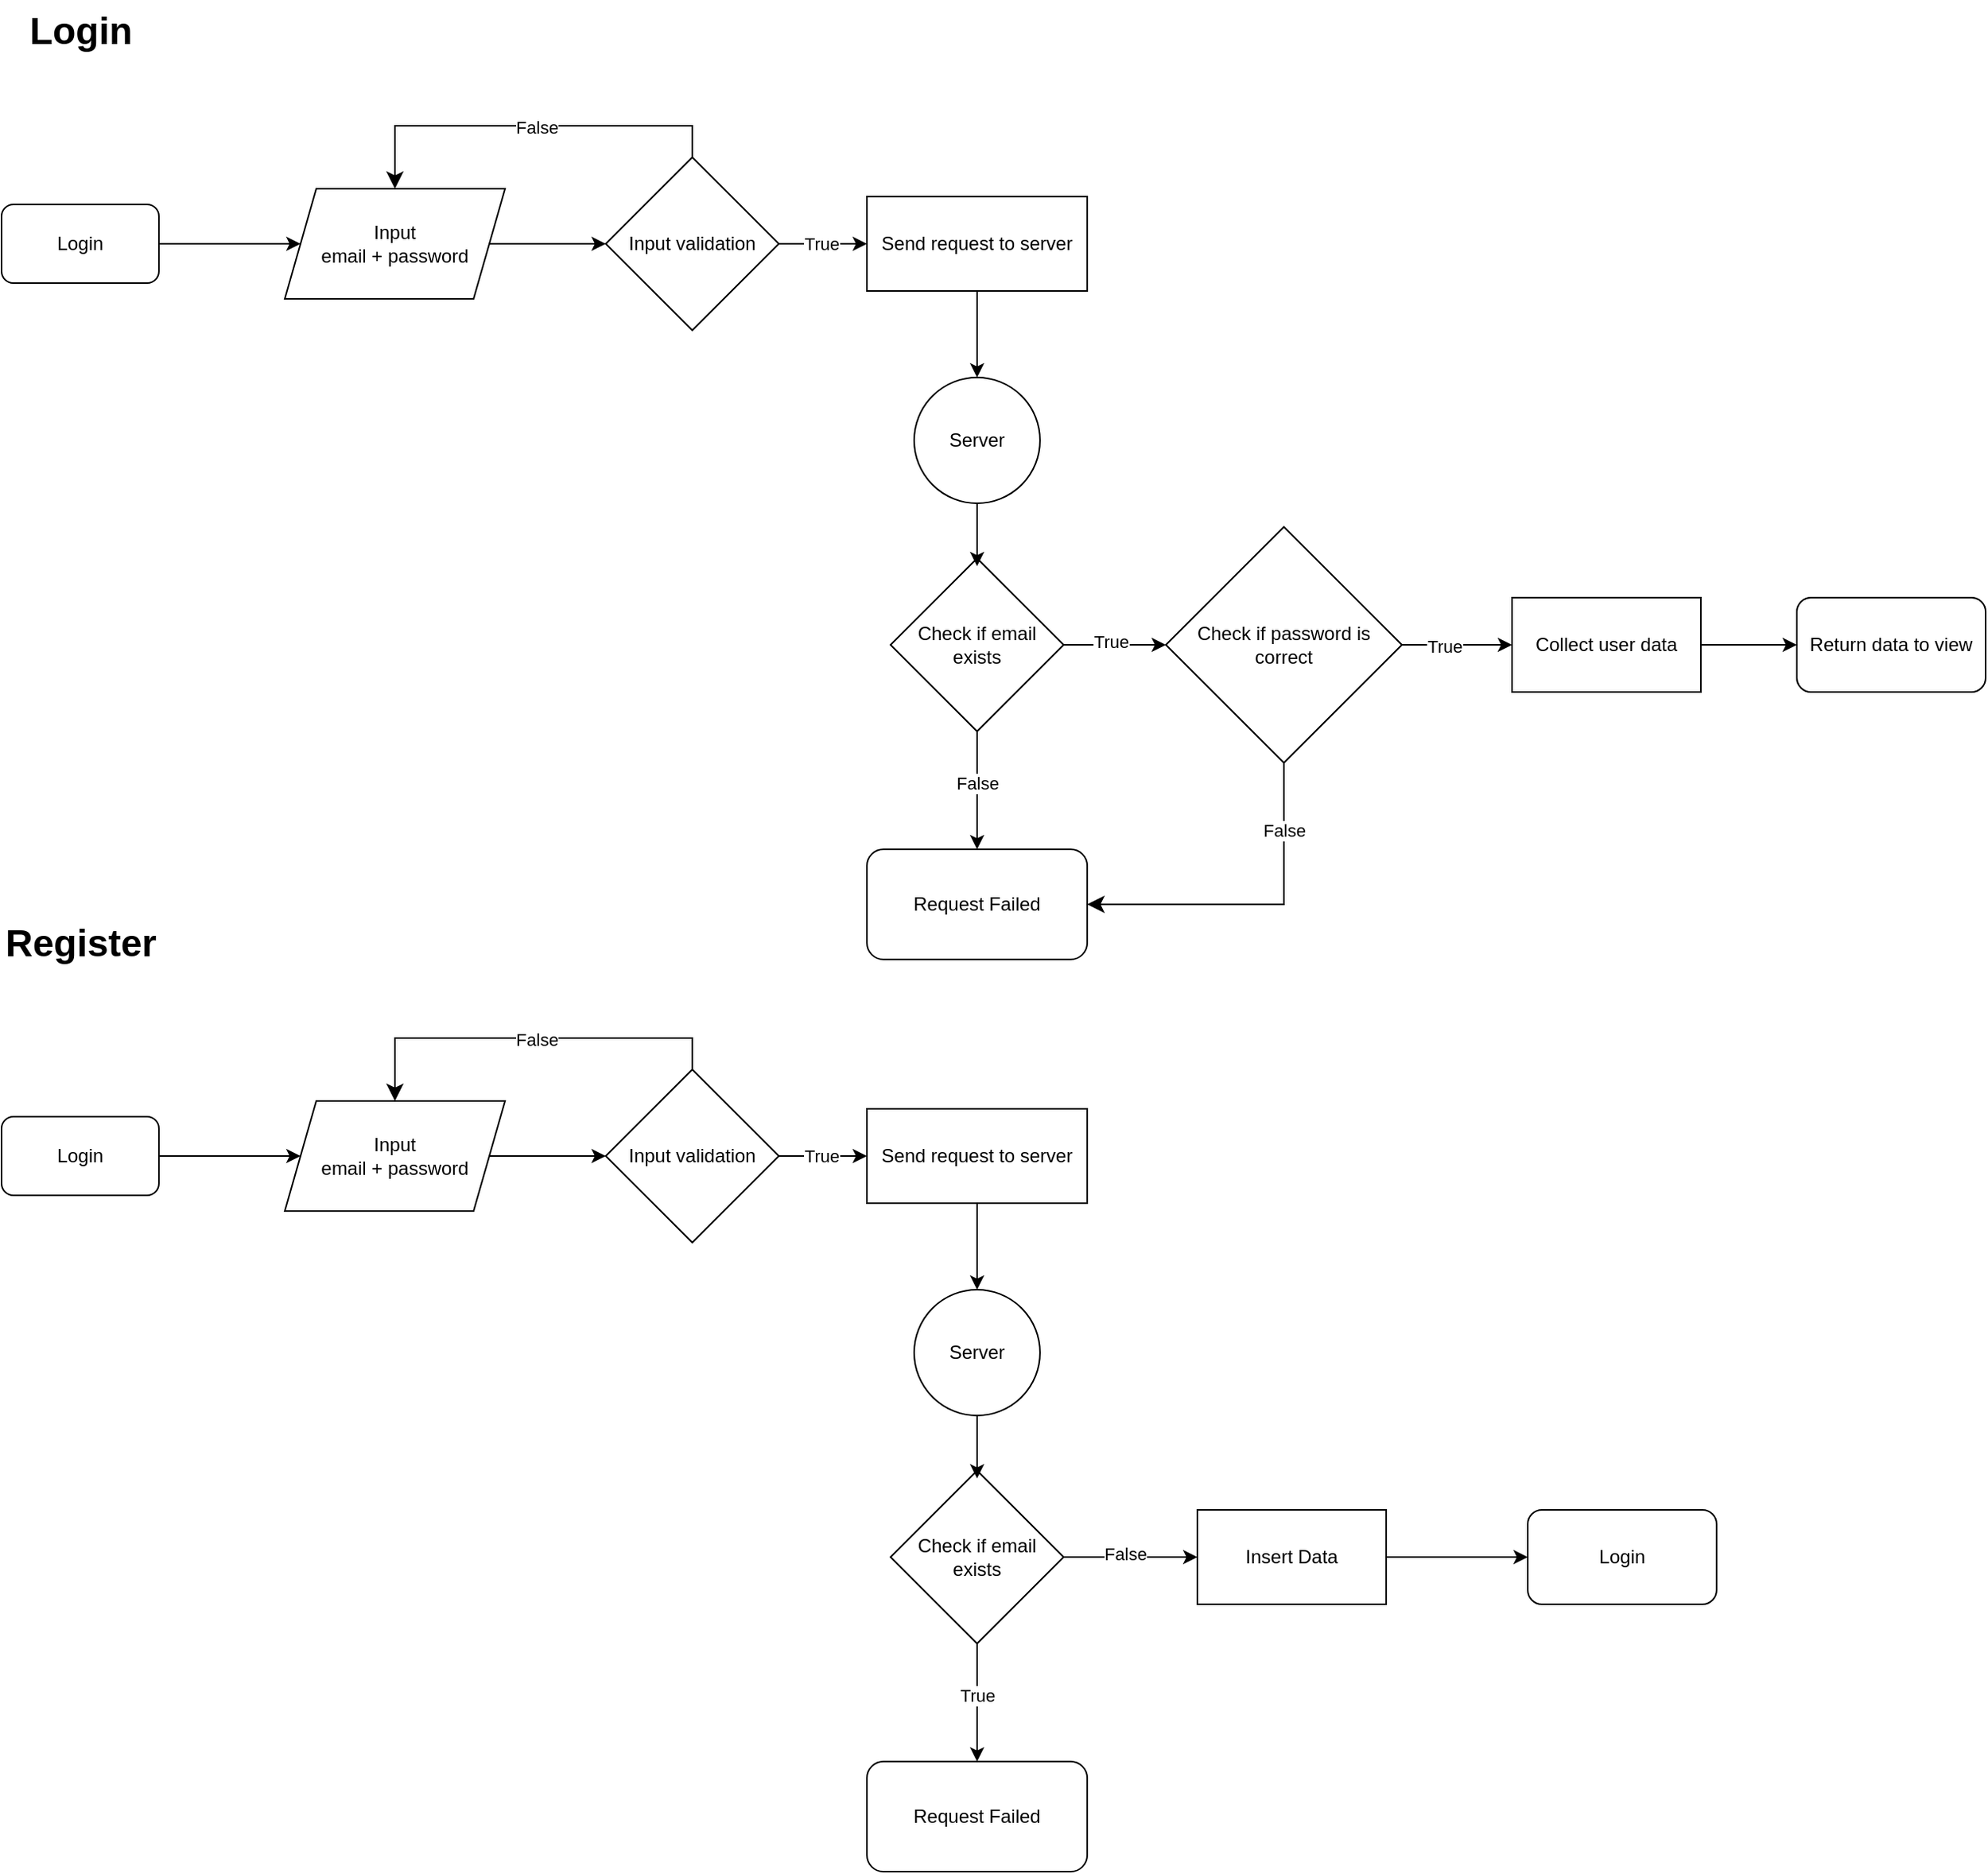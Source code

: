 <mxfile version="24.2.5" type="github">
  <diagram id="C5RBs43oDa-KdzZeNtuy" name="Page-1">
    <mxGraphModel dx="3585" dy="1865" grid="1" gridSize="10" guides="1" tooltips="1" connect="1" arrows="1" fold="1" page="1" pageScale="1" pageWidth="827" pageHeight="1169" math="0" shadow="0">
      <root>
        <mxCell id="WIyWlLk6GJQsqaUBKTNV-0" />
        <mxCell id="WIyWlLk6GJQsqaUBKTNV-1" parent="WIyWlLk6GJQsqaUBKTNV-0" />
        <mxCell id="A24m6i5xfwQfIowmh52k-1" value="Login" style="rounded=1;whiteSpace=wrap;html=1;" vertex="1" parent="WIyWlLk6GJQsqaUBKTNV-1">
          <mxGeometry x="40" y="250" width="100" height="50" as="geometry" />
        </mxCell>
        <mxCell id="A24m6i5xfwQfIowmh52k-2" value="Input&lt;div&gt;email + password&lt;/div&gt;" style="shape=parallelogram;perimeter=parallelogramPerimeter;whiteSpace=wrap;html=1;fixedSize=1;" vertex="1" parent="WIyWlLk6GJQsqaUBKTNV-1">
          <mxGeometry x="220" y="240" width="140" height="70" as="geometry" />
        </mxCell>
        <mxCell id="A24m6i5xfwQfIowmh52k-3" value="" style="endArrow=classic;html=1;rounded=0;exitX=1;exitY=0.5;exitDx=0;exitDy=0;entryX=0;entryY=0.5;entryDx=0;entryDy=0;" edge="1" parent="WIyWlLk6GJQsqaUBKTNV-1" source="A24m6i5xfwQfIowmh52k-1" target="A24m6i5xfwQfIowmh52k-2">
          <mxGeometry width="50" height="50" relative="1" as="geometry">
            <mxPoint x="300" y="430" as="sourcePoint" />
            <mxPoint x="350" y="380" as="targetPoint" />
          </mxGeometry>
        </mxCell>
        <mxCell id="A24m6i5xfwQfIowmh52k-5" value="Input validation" style="rhombus;whiteSpace=wrap;html=1;" vertex="1" parent="WIyWlLk6GJQsqaUBKTNV-1">
          <mxGeometry x="424" y="220" width="110" height="110" as="geometry" />
        </mxCell>
        <mxCell id="A24m6i5xfwQfIowmh52k-6" value="" style="endArrow=classic;html=1;rounded=0;exitX=1;exitY=0.5;exitDx=0;exitDy=0;entryX=0;entryY=0.5;entryDx=0;entryDy=0;" edge="1" parent="WIyWlLk6GJQsqaUBKTNV-1" source="A24m6i5xfwQfIowmh52k-2" target="A24m6i5xfwQfIowmh52k-5">
          <mxGeometry width="50" height="50" relative="1" as="geometry">
            <mxPoint x="410" y="340" as="sourcePoint" />
            <mxPoint x="460" y="290" as="targetPoint" />
          </mxGeometry>
        </mxCell>
        <mxCell id="A24m6i5xfwQfIowmh52k-8" value="" style="edgeStyle=elbowEdgeStyle;elbow=vertical;endArrow=classic;html=1;curved=0;rounded=0;endSize=8;startSize=8;exitX=0.5;exitY=0;exitDx=0;exitDy=0;entryX=0.5;entryY=0;entryDx=0;entryDy=0;" edge="1" parent="WIyWlLk6GJQsqaUBKTNV-1" source="A24m6i5xfwQfIowmh52k-5" target="A24m6i5xfwQfIowmh52k-2">
          <mxGeometry width="50" height="50" relative="1" as="geometry">
            <mxPoint x="370" y="380" as="sourcePoint" />
            <mxPoint x="420" y="330" as="targetPoint" />
            <Array as="points">
              <mxPoint x="390" y="200" />
            </Array>
          </mxGeometry>
        </mxCell>
        <mxCell id="A24m6i5xfwQfIowmh52k-25" value="&lt;div&gt;False&lt;/div&gt;" style="edgeLabel;html=1;align=center;verticalAlign=middle;resizable=0;points=[];" vertex="1" connectable="0" parent="A24m6i5xfwQfIowmh52k-8">
          <mxGeometry x="-0.043" y="1" relative="1" as="geometry">
            <mxPoint as="offset" />
          </mxGeometry>
        </mxCell>
        <mxCell id="A24m6i5xfwQfIowmh52k-13" value="Check if email exists" style="rhombus;whiteSpace=wrap;html=1;" vertex="1" parent="WIyWlLk6GJQsqaUBKTNV-1">
          <mxGeometry x="605" y="475" width="110" height="110" as="geometry" />
        </mxCell>
        <mxCell id="A24m6i5xfwQfIowmh52k-14" value="" style="endArrow=classic;html=1;rounded=0;exitX=1;exitY=0.5;exitDx=0;exitDy=0;entryX=0;entryY=0.5;entryDx=0;entryDy=0;" edge="1" parent="WIyWlLk6GJQsqaUBKTNV-1" source="A24m6i5xfwQfIowmh52k-5" target="A24m6i5xfwQfIowmh52k-23">
          <mxGeometry width="50" height="50" relative="1" as="geometry">
            <mxPoint x="490" y="290" as="sourcePoint" />
            <mxPoint x="580" y="350" as="targetPoint" />
          </mxGeometry>
        </mxCell>
        <mxCell id="A24m6i5xfwQfIowmh52k-15" value="True" style="edgeLabel;html=1;align=center;verticalAlign=middle;resizable=0;points=[];" vertex="1" connectable="0" parent="A24m6i5xfwQfIowmh52k-14">
          <mxGeometry x="-0.061" relative="1" as="geometry">
            <mxPoint as="offset" />
          </mxGeometry>
        </mxCell>
        <mxCell id="A24m6i5xfwQfIowmh52k-16" value="Request Failed" style="rounded=1;whiteSpace=wrap;html=1;" vertex="1" parent="WIyWlLk6GJQsqaUBKTNV-1">
          <mxGeometry x="590" y="660" width="140" height="70" as="geometry" />
        </mxCell>
        <mxCell id="A24m6i5xfwQfIowmh52k-17" value="" style="endArrow=classic;html=1;rounded=0;exitX=0.5;exitY=1;exitDx=0;exitDy=0;entryX=0.5;entryY=0;entryDx=0;entryDy=0;" edge="1" parent="WIyWlLk6GJQsqaUBKTNV-1" source="A24m6i5xfwQfIowmh52k-13" target="A24m6i5xfwQfIowmh52k-16">
          <mxGeometry width="50" height="50" relative="1" as="geometry">
            <mxPoint x="825" y="350" as="sourcePoint" />
            <mxPoint x="770" y="570" as="targetPoint" />
          </mxGeometry>
        </mxCell>
        <mxCell id="A24m6i5xfwQfIowmh52k-18" value="False" style="edgeLabel;html=1;align=center;verticalAlign=middle;resizable=0;points=[];" vertex="1" connectable="0" parent="A24m6i5xfwQfIowmh52k-17">
          <mxGeometry x="-0.118" relative="1" as="geometry">
            <mxPoint as="offset" />
          </mxGeometry>
        </mxCell>
        <mxCell id="A24m6i5xfwQfIowmh52k-19" value="Check if password is correct" style="rhombus;whiteSpace=wrap;html=1;" vertex="1" parent="WIyWlLk6GJQsqaUBKTNV-1">
          <mxGeometry x="780" y="455" width="150" height="150" as="geometry" />
        </mxCell>
        <mxCell id="A24m6i5xfwQfIowmh52k-20" value="Server" style="ellipse;whiteSpace=wrap;html=1;aspect=fixed;" vertex="1" parent="WIyWlLk6GJQsqaUBKTNV-1">
          <mxGeometry x="620" y="360" width="80" height="80" as="geometry" />
        </mxCell>
        <mxCell id="A24m6i5xfwQfIowmh52k-21" value="" style="endArrow=classic;html=1;rounded=0;exitX=0.5;exitY=1;exitDx=0;exitDy=0;" edge="1" parent="WIyWlLk6GJQsqaUBKTNV-1" source="A24m6i5xfwQfIowmh52k-20">
          <mxGeometry width="50" height="50" relative="1" as="geometry">
            <mxPoint x="850" y="370" as="sourcePoint" />
            <mxPoint x="660" y="480" as="targetPoint" />
          </mxGeometry>
        </mxCell>
        <mxCell id="A24m6i5xfwQfIowmh52k-22" value="" style="endArrow=classic;html=1;rounded=0;exitX=1;exitY=0.5;exitDx=0;exitDy=0;entryX=0;entryY=0.5;entryDx=0;entryDy=0;" edge="1" parent="WIyWlLk6GJQsqaUBKTNV-1" source="A24m6i5xfwQfIowmh52k-13" target="A24m6i5xfwQfIowmh52k-19">
          <mxGeometry width="50" height="50" relative="1" as="geometry">
            <mxPoint x="850" y="370" as="sourcePoint" />
            <mxPoint x="900" y="320" as="targetPoint" />
          </mxGeometry>
        </mxCell>
        <mxCell id="A24m6i5xfwQfIowmh52k-26" value="True" style="edgeLabel;html=1;align=center;verticalAlign=middle;resizable=0;points=[];" vertex="1" connectable="0" parent="A24m6i5xfwQfIowmh52k-22">
          <mxGeometry x="-0.093" y="2" relative="1" as="geometry">
            <mxPoint as="offset" />
          </mxGeometry>
        </mxCell>
        <mxCell id="A24m6i5xfwQfIowmh52k-23" value="Send request to server" style="rounded=0;whiteSpace=wrap;html=1;" vertex="1" parent="WIyWlLk6GJQsqaUBKTNV-1">
          <mxGeometry x="590" y="245" width="140" height="60" as="geometry" />
        </mxCell>
        <mxCell id="A24m6i5xfwQfIowmh52k-24" value="" style="endArrow=classic;html=1;rounded=0;exitX=0.5;exitY=1;exitDx=0;exitDy=0;entryX=0.5;entryY=0;entryDx=0;entryDy=0;" edge="1" parent="WIyWlLk6GJQsqaUBKTNV-1" source="A24m6i5xfwQfIowmh52k-23" target="A24m6i5xfwQfIowmh52k-20">
          <mxGeometry width="50" height="50" relative="1" as="geometry">
            <mxPoint x="620" y="430" as="sourcePoint" />
            <mxPoint x="670" y="380" as="targetPoint" />
          </mxGeometry>
        </mxCell>
        <mxCell id="A24m6i5xfwQfIowmh52k-30" value="" style="edgeStyle=elbowEdgeStyle;elbow=vertical;endArrow=classic;html=1;curved=0;rounded=0;endSize=8;startSize=8;exitX=0.5;exitY=1;exitDx=0;exitDy=0;entryX=1;entryY=0.5;entryDx=0;entryDy=0;" edge="1" parent="WIyWlLk6GJQsqaUBKTNV-1" source="A24m6i5xfwQfIowmh52k-19" target="A24m6i5xfwQfIowmh52k-16">
          <mxGeometry width="50" height="50" relative="1" as="geometry">
            <mxPoint x="790" y="540" as="sourcePoint" />
            <mxPoint x="840" y="490" as="targetPoint" />
            <Array as="points">
              <mxPoint x="830" y="695" />
            </Array>
          </mxGeometry>
        </mxCell>
        <mxCell id="A24m6i5xfwQfIowmh52k-31" value="False" style="edgeLabel;html=1;align=center;verticalAlign=middle;resizable=0;points=[];" vertex="1" connectable="0" parent="A24m6i5xfwQfIowmh52k-30">
          <mxGeometry x="-0.604" relative="1" as="geometry">
            <mxPoint as="offset" />
          </mxGeometry>
        </mxCell>
        <mxCell id="A24m6i5xfwQfIowmh52k-33" value="Collect user data" style="rounded=0;whiteSpace=wrap;html=1;" vertex="1" parent="WIyWlLk6GJQsqaUBKTNV-1">
          <mxGeometry x="1000" y="500" width="120" height="60" as="geometry" />
        </mxCell>
        <mxCell id="A24m6i5xfwQfIowmh52k-34" value="" style="endArrow=classic;html=1;rounded=0;exitX=1;exitY=0.5;exitDx=0;exitDy=0;entryX=0;entryY=0.5;entryDx=0;entryDy=0;" edge="1" parent="WIyWlLk6GJQsqaUBKTNV-1" source="A24m6i5xfwQfIowmh52k-19" target="A24m6i5xfwQfIowmh52k-33">
          <mxGeometry width="50" height="50" relative="1" as="geometry">
            <mxPoint x="960" y="520" as="sourcePoint" />
            <mxPoint x="1010" y="470" as="targetPoint" />
          </mxGeometry>
        </mxCell>
        <mxCell id="A24m6i5xfwQfIowmh52k-35" value="True" style="edgeLabel;html=1;align=center;verticalAlign=middle;resizable=0;points=[];" vertex="1" connectable="0" parent="A24m6i5xfwQfIowmh52k-34">
          <mxGeometry x="-0.243" y="-1" relative="1" as="geometry">
            <mxPoint as="offset" />
          </mxGeometry>
        </mxCell>
        <mxCell id="A24m6i5xfwQfIowmh52k-36" value="Return data to view" style="rounded=1;whiteSpace=wrap;html=1;" vertex="1" parent="WIyWlLk6GJQsqaUBKTNV-1">
          <mxGeometry x="1181" y="500" width="120" height="60" as="geometry" />
        </mxCell>
        <mxCell id="A24m6i5xfwQfIowmh52k-37" value="" style="endArrow=classic;html=1;rounded=0;exitX=1;exitY=0.5;exitDx=0;exitDy=0;entryX=0;entryY=0.5;entryDx=0;entryDy=0;" edge="1" parent="WIyWlLk6GJQsqaUBKTNV-1" source="A24m6i5xfwQfIowmh52k-33" target="A24m6i5xfwQfIowmh52k-36">
          <mxGeometry width="50" height="50" relative="1" as="geometry">
            <mxPoint x="1140" y="530" as="sourcePoint" />
            <mxPoint x="1190" y="480" as="targetPoint" />
          </mxGeometry>
        </mxCell>
        <mxCell id="A24m6i5xfwQfIowmh52k-39" value="Login" style="text;strokeColor=none;fillColor=none;html=1;fontSize=24;fontStyle=1;verticalAlign=middle;align=center;" vertex="1" parent="WIyWlLk6GJQsqaUBKTNV-1">
          <mxGeometry x="40" y="120" width="100" height="40" as="geometry" />
        </mxCell>
        <mxCell id="A24m6i5xfwQfIowmh52k-68" value="Login" style="rounded=1;whiteSpace=wrap;html=1;" vertex="1" parent="WIyWlLk6GJQsqaUBKTNV-1">
          <mxGeometry x="40" y="830" width="100" height="50" as="geometry" />
        </mxCell>
        <mxCell id="A24m6i5xfwQfIowmh52k-69" value="Input&lt;div&gt;email + password&lt;/div&gt;" style="shape=parallelogram;perimeter=parallelogramPerimeter;whiteSpace=wrap;html=1;fixedSize=1;" vertex="1" parent="WIyWlLk6GJQsqaUBKTNV-1">
          <mxGeometry x="220" y="820" width="140" height="70" as="geometry" />
        </mxCell>
        <mxCell id="A24m6i5xfwQfIowmh52k-70" value="" style="endArrow=classic;html=1;rounded=0;exitX=1;exitY=0.5;exitDx=0;exitDy=0;entryX=0;entryY=0.5;entryDx=0;entryDy=0;" edge="1" parent="WIyWlLk6GJQsqaUBKTNV-1" source="A24m6i5xfwQfIowmh52k-68" target="A24m6i5xfwQfIowmh52k-69">
          <mxGeometry width="50" height="50" relative="1" as="geometry">
            <mxPoint x="300" y="1010" as="sourcePoint" />
            <mxPoint x="350" y="960" as="targetPoint" />
          </mxGeometry>
        </mxCell>
        <mxCell id="A24m6i5xfwQfIowmh52k-71" value="Input validation" style="rhombus;whiteSpace=wrap;html=1;" vertex="1" parent="WIyWlLk6GJQsqaUBKTNV-1">
          <mxGeometry x="424" y="800" width="110" height="110" as="geometry" />
        </mxCell>
        <mxCell id="A24m6i5xfwQfIowmh52k-72" value="" style="endArrow=classic;html=1;rounded=0;exitX=1;exitY=0.5;exitDx=0;exitDy=0;entryX=0;entryY=0.5;entryDx=0;entryDy=0;" edge="1" parent="WIyWlLk6GJQsqaUBKTNV-1" source="A24m6i5xfwQfIowmh52k-69" target="A24m6i5xfwQfIowmh52k-71">
          <mxGeometry width="50" height="50" relative="1" as="geometry">
            <mxPoint x="410" y="920" as="sourcePoint" />
            <mxPoint x="460" y="870" as="targetPoint" />
          </mxGeometry>
        </mxCell>
        <mxCell id="A24m6i5xfwQfIowmh52k-73" value="" style="edgeStyle=elbowEdgeStyle;elbow=vertical;endArrow=classic;html=1;curved=0;rounded=0;endSize=8;startSize=8;exitX=0.5;exitY=0;exitDx=0;exitDy=0;entryX=0.5;entryY=0;entryDx=0;entryDy=0;" edge="1" parent="WIyWlLk6GJQsqaUBKTNV-1" source="A24m6i5xfwQfIowmh52k-71" target="A24m6i5xfwQfIowmh52k-69">
          <mxGeometry width="50" height="50" relative="1" as="geometry">
            <mxPoint x="370" y="960" as="sourcePoint" />
            <mxPoint x="420" y="910" as="targetPoint" />
            <Array as="points">
              <mxPoint x="390" y="780" />
            </Array>
          </mxGeometry>
        </mxCell>
        <mxCell id="A24m6i5xfwQfIowmh52k-74" value="&lt;div&gt;False&lt;/div&gt;" style="edgeLabel;html=1;align=center;verticalAlign=middle;resizable=0;points=[];" vertex="1" connectable="0" parent="A24m6i5xfwQfIowmh52k-73">
          <mxGeometry x="-0.043" y="1" relative="1" as="geometry">
            <mxPoint as="offset" />
          </mxGeometry>
        </mxCell>
        <mxCell id="A24m6i5xfwQfIowmh52k-75" value="Check if email exists" style="rhombus;whiteSpace=wrap;html=1;" vertex="1" parent="WIyWlLk6GJQsqaUBKTNV-1">
          <mxGeometry x="605" y="1055" width="110" height="110" as="geometry" />
        </mxCell>
        <mxCell id="A24m6i5xfwQfIowmh52k-76" value="" style="endArrow=classic;html=1;rounded=0;exitX=1;exitY=0.5;exitDx=0;exitDy=0;entryX=0;entryY=0.5;entryDx=0;entryDy=0;" edge="1" parent="WIyWlLk6GJQsqaUBKTNV-1" source="A24m6i5xfwQfIowmh52k-71" target="A24m6i5xfwQfIowmh52k-86">
          <mxGeometry width="50" height="50" relative="1" as="geometry">
            <mxPoint x="490" y="870" as="sourcePoint" />
            <mxPoint x="580" y="930" as="targetPoint" />
          </mxGeometry>
        </mxCell>
        <mxCell id="A24m6i5xfwQfIowmh52k-77" value="True" style="edgeLabel;html=1;align=center;verticalAlign=middle;resizable=0;points=[];" vertex="1" connectable="0" parent="A24m6i5xfwQfIowmh52k-76">
          <mxGeometry x="-0.061" relative="1" as="geometry">
            <mxPoint as="offset" />
          </mxGeometry>
        </mxCell>
        <mxCell id="A24m6i5xfwQfIowmh52k-78" value="Request Failed" style="rounded=1;whiteSpace=wrap;html=1;" vertex="1" parent="WIyWlLk6GJQsqaUBKTNV-1">
          <mxGeometry x="590" y="1240" width="140" height="70" as="geometry" />
        </mxCell>
        <mxCell id="A24m6i5xfwQfIowmh52k-79" value="" style="endArrow=classic;html=1;rounded=0;exitX=0.5;exitY=1;exitDx=0;exitDy=0;entryX=0.5;entryY=0;entryDx=0;entryDy=0;" edge="1" parent="WIyWlLk6GJQsqaUBKTNV-1" source="A24m6i5xfwQfIowmh52k-75" target="A24m6i5xfwQfIowmh52k-78">
          <mxGeometry width="50" height="50" relative="1" as="geometry">
            <mxPoint x="825" y="930" as="sourcePoint" />
            <mxPoint x="770" y="1150" as="targetPoint" />
          </mxGeometry>
        </mxCell>
        <mxCell id="A24m6i5xfwQfIowmh52k-80" value="True" style="edgeLabel;html=1;align=center;verticalAlign=middle;resizable=0;points=[];" vertex="1" connectable="0" parent="A24m6i5xfwQfIowmh52k-79">
          <mxGeometry x="-0.118" relative="1" as="geometry">
            <mxPoint as="offset" />
          </mxGeometry>
        </mxCell>
        <mxCell id="A24m6i5xfwQfIowmh52k-82" value="Server" style="ellipse;whiteSpace=wrap;html=1;aspect=fixed;" vertex="1" parent="WIyWlLk6GJQsqaUBKTNV-1">
          <mxGeometry x="620" y="940" width="80" height="80" as="geometry" />
        </mxCell>
        <mxCell id="A24m6i5xfwQfIowmh52k-83" value="" style="endArrow=classic;html=1;rounded=0;exitX=0.5;exitY=1;exitDx=0;exitDy=0;" edge="1" parent="WIyWlLk6GJQsqaUBKTNV-1" source="A24m6i5xfwQfIowmh52k-82">
          <mxGeometry width="50" height="50" relative="1" as="geometry">
            <mxPoint x="850" y="950" as="sourcePoint" />
            <mxPoint x="660" y="1060" as="targetPoint" />
          </mxGeometry>
        </mxCell>
        <mxCell id="A24m6i5xfwQfIowmh52k-84" value="" style="endArrow=classic;html=1;rounded=0;exitX=1;exitY=0.5;exitDx=0;exitDy=0;entryX=0;entryY=0.5;entryDx=0;entryDy=0;" edge="1" parent="WIyWlLk6GJQsqaUBKTNV-1" source="A24m6i5xfwQfIowmh52k-75" target="A24m6i5xfwQfIowmh52k-90">
          <mxGeometry width="50" height="50" relative="1" as="geometry">
            <mxPoint x="850" y="950" as="sourcePoint" />
            <mxPoint x="780" y="1110" as="targetPoint" />
          </mxGeometry>
        </mxCell>
        <mxCell id="A24m6i5xfwQfIowmh52k-85" value="False" style="edgeLabel;html=1;align=center;verticalAlign=middle;resizable=0;points=[];" vertex="1" connectable="0" parent="A24m6i5xfwQfIowmh52k-84">
          <mxGeometry x="-0.093" y="2" relative="1" as="geometry">
            <mxPoint as="offset" />
          </mxGeometry>
        </mxCell>
        <mxCell id="A24m6i5xfwQfIowmh52k-86" value="Send request to server" style="rounded=0;whiteSpace=wrap;html=1;" vertex="1" parent="WIyWlLk6GJQsqaUBKTNV-1">
          <mxGeometry x="590" y="825" width="140" height="60" as="geometry" />
        </mxCell>
        <mxCell id="A24m6i5xfwQfIowmh52k-87" value="" style="endArrow=classic;html=1;rounded=0;exitX=0.5;exitY=1;exitDx=0;exitDy=0;entryX=0.5;entryY=0;entryDx=0;entryDy=0;" edge="1" parent="WIyWlLk6GJQsqaUBKTNV-1" source="A24m6i5xfwQfIowmh52k-86" target="A24m6i5xfwQfIowmh52k-82">
          <mxGeometry width="50" height="50" relative="1" as="geometry">
            <mxPoint x="620" y="1010" as="sourcePoint" />
            <mxPoint x="670" y="960" as="targetPoint" />
          </mxGeometry>
        </mxCell>
        <mxCell id="A24m6i5xfwQfIowmh52k-90" value="Insert Data" style="rounded=0;whiteSpace=wrap;html=1;" vertex="1" parent="WIyWlLk6GJQsqaUBKTNV-1">
          <mxGeometry x="800" y="1080" width="120" height="60" as="geometry" />
        </mxCell>
        <mxCell id="A24m6i5xfwQfIowmh52k-93" value="Login" style="rounded=1;whiteSpace=wrap;html=1;" vertex="1" parent="WIyWlLk6GJQsqaUBKTNV-1">
          <mxGeometry x="1010" y="1080" width="120" height="60" as="geometry" />
        </mxCell>
        <mxCell id="A24m6i5xfwQfIowmh52k-94" value="" style="endArrow=classic;html=1;rounded=0;exitX=1;exitY=0.5;exitDx=0;exitDy=0;entryX=0;entryY=0.5;entryDx=0;entryDy=0;" edge="1" parent="WIyWlLk6GJQsqaUBKTNV-1" source="A24m6i5xfwQfIowmh52k-90" target="A24m6i5xfwQfIowmh52k-93">
          <mxGeometry width="50" height="50" relative="1" as="geometry">
            <mxPoint x="1140" y="1110" as="sourcePoint" />
            <mxPoint x="1190" y="1060" as="targetPoint" />
          </mxGeometry>
        </mxCell>
        <mxCell id="A24m6i5xfwQfIowmh52k-95" value="Register" style="text;strokeColor=none;fillColor=none;html=1;fontSize=24;fontStyle=1;verticalAlign=middle;align=center;" vertex="1" parent="WIyWlLk6GJQsqaUBKTNV-1">
          <mxGeometry x="40" y="700" width="100" height="40" as="geometry" />
        </mxCell>
      </root>
    </mxGraphModel>
  </diagram>
</mxfile>
